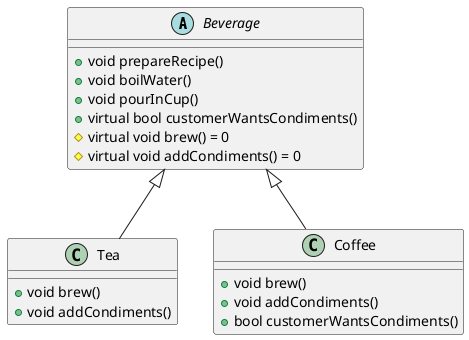 @startuml
abstract class Beverage {
    + void prepareRecipe()
    + void boilWater()
    + void pourInCup()
    + virtual bool customerWantsCondiments()
    # virtual void brew() = 0
    # virtual void addCondiments() = 0
}

class Tea {
    + void brew()
    + void addCondiments()
}

class Coffee {
    + void brew()
    + void addCondiments()
    + bool customerWantsCondiments()
}

Beverage <|-- Tea
Beverage <|-- Coffee

@enduml